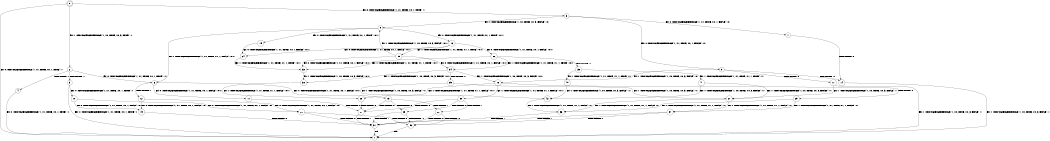 digraph BCG {
size = "7, 10.5";
center = TRUE;
node [shape = circle];
0 [peripheries = 2];
0 -> 1 [label = "EX !0 !ATOMIC_EXCH_BRANCH (1, +1, TRUE, +0, 1, TRUE) !::"];
0 -> 2 [label = "EX !1 !ATOMIC_EXCH_BRANCH (1, +0, TRUE, +0, 3, TRUE) !::"];
0 -> 3 [label = "EX !0 !ATOMIC_EXCH_BRANCH (1, +1, TRUE, +0, 1, TRUE) !::"];
2 -> 4 [label = "TERMINATE !1"];
2 -> 5 [label = "TERMINATE !1"];
2 -> 6 [label = "EX !0 !ATOMIC_EXCH_BRANCH (1, +1, TRUE, +0, 1, TRUE) !:1:"];
3 -> 7 [label = "EX !0 !ATOMIC_EXCH_BRANCH (1, +1, TRUE, +0, 1, FALSE) !:0:"];
3 -> 8 [label = "EX !1 !ATOMIC_EXCH_BRANCH (1, +0, TRUE, +0, 3, FALSE) !:0:"];
3 -> 9 [label = "EX !0 !ATOMIC_EXCH_BRANCH (1, +1, TRUE, +0, 1, FALSE) !:0:"];
4 -> 1 [label = "EX !0 !ATOMIC_EXCH_BRANCH (1, +1, TRUE, +0, 1, TRUE) !::"];
5 -> 1 [label = "EX !0 !ATOMIC_EXCH_BRANCH (1, +1, TRUE, +0, 1, TRUE) !::"];
5 -> 10 [label = "EX !0 !ATOMIC_EXCH_BRANCH (1, +1, TRUE, +0, 1, TRUE) !::"];
6 -> 11 [label = "EX !0 !ATOMIC_EXCH_BRANCH (1, +1, TRUE, +0, 1, FALSE) !:0:1:"];
6 -> 12 [label = "TERMINATE !1"];
6 -> 13 [label = "EX !0 !ATOMIC_EXCH_BRANCH (1, +1, TRUE, +0, 1, FALSE) !:0:1:"];
7 -> 14 [label = "TERMINATE !0"];
8 -> 15 [label = "EX !0 !ATOMIC_EXCH_BRANCH (1, +1, TRUE, +0, 1, TRUE) !:0:1:"];
8 -> 6 [label = "EX !1 !ATOMIC_EXCH_BRANCH (1, +1, TRUE, +1, 1, FALSE) !:0:1:"];
8 -> 16 [label = "EX !0 !ATOMIC_EXCH_BRANCH (1, +1, TRUE, +0, 1, TRUE) !:0:1:"];
9 -> 14 [label = "TERMINATE !0"];
9 -> 17 [label = "TERMINATE !0"];
9 -> 18 [label = "EX !1 !ATOMIC_EXCH_BRANCH (1, +0, TRUE, +0, 3, FALSE) !:0:"];
10 -> 19 [label = "EX !0 !ATOMIC_EXCH_BRANCH (1, +1, TRUE, +0, 1, FALSE) !:0:"];
10 -> 20 [label = "EX !0 !ATOMIC_EXCH_BRANCH (1, +1, TRUE, +0, 1, FALSE) !:0:"];
11 -> 21 [label = "TERMINATE !0"];
12 -> 19 [label = "EX !0 !ATOMIC_EXCH_BRANCH (1, +1, TRUE, +0, 1, FALSE) !:0:"];
12 -> 20 [label = "EX !0 !ATOMIC_EXCH_BRANCH (1, +1, TRUE, +0, 1, FALSE) !:0:"];
13 -> 21 [label = "TERMINATE !0"];
13 -> 22 [label = "TERMINATE !1"];
13 -> 23 [label = "TERMINATE !0"];
14 -> 1 [label = "EX !1 !ATOMIC_EXCH_BRANCH (1, +0, TRUE, +0, 3, FALSE) !::"];
15 -> 24 [label = "EX !0 !ATOMIC_EXCH_BRANCH (1, +1, TRUE, +0, 1, FALSE) !:0:1:"];
16 -> 24 [label = "EX !0 !ATOMIC_EXCH_BRANCH (1, +1, TRUE, +0, 1, FALSE) !:0:1:"];
16 -> 25 [label = "EX !1 !ATOMIC_EXCH_BRANCH (1, +1, TRUE, +1, 1, TRUE) !:0:1:"];
16 -> 26 [label = "EX !0 !ATOMIC_EXCH_BRANCH (1, +1, TRUE, +0, 1, FALSE) !:0:1:"];
17 -> 1 [label = "EX !1 !ATOMIC_EXCH_BRANCH (1, +0, TRUE, +0, 3, FALSE) !::"];
17 -> 27 [label = "EX !1 !ATOMIC_EXCH_BRANCH (1, +0, TRUE, +0, 3, FALSE) !::"];
18 -> 28 [label = "EX !1 !ATOMIC_EXCH_BRANCH (1, +1, TRUE, +1, 1, FALSE) !:0:1:"];
18 -> 29 [label = "TERMINATE !0"];
18 -> 30 [label = "EX !1 !ATOMIC_EXCH_BRANCH (1, +1, TRUE, +1, 1, FALSE) !:0:1:"];
19 -> 31 [label = "TERMINATE !0"];
20 -> 31 [label = "TERMINATE !0"];
20 -> 32 [label = "TERMINATE !0"];
21 -> 31 [label = "TERMINATE !1"];
22 -> 31 [label = "TERMINATE !0"];
22 -> 32 [label = "TERMINATE !0"];
23 -> 31 [label = "TERMINATE !1"];
23 -> 32 [label = "TERMINATE !1"];
24 -> 33 [label = "EX !1 !ATOMIC_EXCH_BRANCH (1, +1, TRUE, +1, 1, TRUE) !:0:1:"];
25 -> 33 [label = "EX !0 !ATOMIC_EXCH_BRANCH (1, +1, TRUE, +0, 1, FALSE) !:0:1:"];
25 -> 8 [label = "EX !1 !ATOMIC_EXCH_BRANCH (1, +0, TRUE, +0, 3, FALSE) !:0:1:"];
25 -> 34 [label = "EX !0 !ATOMIC_EXCH_BRANCH (1, +1, TRUE, +0, 1, FALSE) !:0:1:"];
26 -> 33 [label = "EX !1 !ATOMIC_EXCH_BRANCH (1, +1, TRUE, +1, 1, TRUE) !:0:1:"];
26 -> 35 [label = "TERMINATE !0"];
26 -> 34 [label = "EX !1 !ATOMIC_EXCH_BRANCH (1, +1, TRUE, +1, 1, TRUE) !:0:1:"];
27 -> 36 [label = "EX !1 !ATOMIC_EXCH_BRANCH (1, +1, TRUE, +1, 1, FALSE) !:1:"];
27 -> 37 [label = "EX !1 !ATOMIC_EXCH_BRANCH (1, +1, TRUE, +1, 1, FALSE) !:1:"];
28 -> 21 [label = "TERMINATE !0"];
29 -> 36 [label = "EX !1 !ATOMIC_EXCH_BRANCH (1, +1, TRUE, +1, 1, FALSE) !:1:"];
29 -> 37 [label = "EX !1 !ATOMIC_EXCH_BRANCH (1, +1, TRUE, +1, 1, FALSE) !:1:"];
30 -> 21 [label = "TERMINATE !0"];
30 -> 22 [label = "TERMINATE !1"];
30 -> 23 [label = "TERMINATE !0"];
31 -> 1 [label = "exit"];
32 -> 1 [label = "exit"];
33 -> 38 [label = "EX !1 !ATOMIC_EXCH_BRANCH (1, +0, TRUE, +0, 3, FALSE) !:0:1:"];
34 -> 38 [label = "EX !1 !ATOMIC_EXCH_BRANCH (1, +0, TRUE, +0, 3, FALSE) !:0:1:"];
34 -> 39 [label = "TERMINATE !0"];
34 -> 18 [label = "EX !1 !ATOMIC_EXCH_BRANCH (1, +0, TRUE, +0, 3, FALSE) !:0:1:"];
35 -> 40 [label = "EX !1 !ATOMIC_EXCH_BRANCH (1, +1, TRUE, +1, 1, TRUE) !:1:"];
35 -> 41 [label = "EX !1 !ATOMIC_EXCH_BRANCH (1, +1, TRUE, +1, 1, TRUE) !:1:"];
36 -> 31 [label = "TERMINATE !1"];
37 -> 31 [label = "TERMINATE !1"];
37 -> 32 [label = "TERMINATE !1"];
38 -> 28 [label = "EX !1 !ATOMIC_EXCH_BRANCH (1, +1, TRUE, +1, 1, FALSE) !:0:1:"];
39 -> 42 [label = "EX !1 !ATOMIC_EXCH_BRANCH (1, +0, TRUE, +0, 3, FALSE) !:1:"];
39 -> 27 [label = "EX !1 !ATOMIC_EXCH_BRANCH (1, +0, TRUE, +0, 3, FALSE) !:1:"];
40 -> 42 [label = "EX !1 !ATOMIC_EXCH_BRANCH (1, +0, TRUE, +0, 3, FALSE) !:1:"];
41 -> 42 [label = "EX !1 !ATOMIC_EXCH_BRANCH (1, +0, TRUE, +0, 3, FALSE) !:1:"];
41 -> 27 [label = "EX !1 !ATOMIC_EXCH_BRANCH (1, +0, TRUE, +0, 3, FALSE) !:1:"];
42 -> 36 [label = "EX !1 !ATOMIC_EXCH_BRANCH (1, +1, TRUE, +1, 1, FALSE) !:1:"];
}
